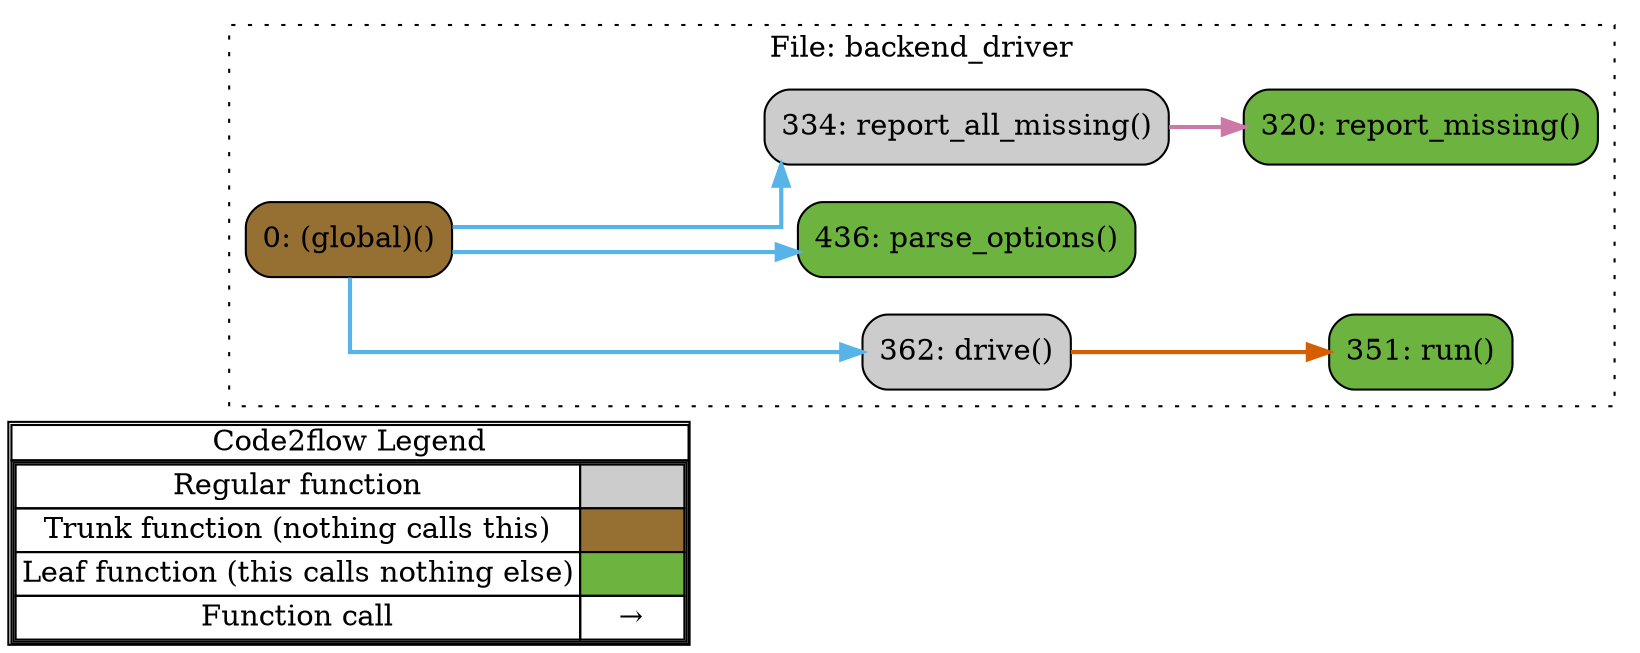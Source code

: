 digraph G {
concentrate=true;
splines="ortho";
rankdir="LR";
subgraph legend{
    rank = min;
    label = "legend";
    Legend [shape=none, margin=0, label = <
        <table cellspacing="0" cellpadding="0" border="1"><tr><td>Code2flow Legend</td></tr><tr><td>
        <table cellspacing="0">
        <tr><td>Regular function</td><td width="50px" bgcolor='#cccccc'></td></tr>
        <tr><td>Trunk function (nothing calls this)</td><td bgcolor='#966F33'></td></tr>
        <tr><td>Leaf function (this calls nothing else)</td><td bgcolor='#6db33f'></td></tr>
        <tr><td>Function call</td><td><font color='black'>&#8594;</font></td></tr>
        </table></td></tr></table>
        >];
}node_7f2a8c5a [label="0: (global)()" name="backend_driver::(global)" shape="rect" style="rounded,filled" fillcolor="#966F33" ];
node_0b18fd1e [label="362: drive()" name="backend_driver::drive" shape="rect" style="rounded,filled" fillcolor="#cccccc" ];
node_ba50fd0f [label="436: parse_options()" name="backend_driver::parse_options" shape="rect" style="rounded,filled" fillcolor="#6db33f" ];
node_e0cbdbbf [label="334: report_all_missing()" name="backend_driver::report_all_missing" shape="rect" style="rounded,filled" fillcolor="#cccccc" ];
node_15516188 [label="320: report_missing()" name="backend_driver::report_missing" shape="rect" style="rounded,filled" fillcolor="#6db33f" ];
node_9ed570ee [label="351: run()" name="backend_driver::run" shape="rect" style="rounded,filled" fillcolor="#6db33f" ];
node_7f2a8c5a -> node_0b18fd1e [color="#56B4E9" penwidth="2"];
node_7f2a8c5a -> node_ba50fd0f [color="#56B4E9" penwidth="2"];
node_7f2a8c5a -> node_e0cbdbbf [color="#56B4E9" penwidth="2"];
node_0b18fd1e -> node_9ed570ee [color="#D55E00" penwidth="2"];
node_e0cbdbbf -> node_15516188 [color="#CC79A7" penwidth="2"];
subgraph cluster_5abdd76d {
    node_15516188 node_e0cbdbbf node_9ed570ee node_0b18fd1e node_ba50fd0f node_7f2a8c5a;
    label="File: backend_driver";
    name="backend_driver";
    style="filled";
    graph[style=dotted];
};
}
